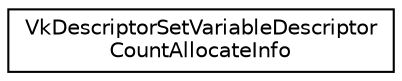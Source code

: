 digraph "Graphical Class Hierarchy"
{
 // LATEX_PDF_SIZE
  edge [fontname="Helvetica",fontsize="10",labelfontname="Helvetica",labelfontsize="10"];
  node [fontname="Helvetica",fontsize="10",shape=record];
  rankdir="LR";
  Node0 [label="VkDescriptorSetVariableDescriptor\lCountAllocateInfo",height=0.2,width=0.4,color="black", fillcolor="white", style="filled",URL="$structVkDescriptorSetVariableDescriptorCountAllocateInfo.html",tooltip=" "];
}
